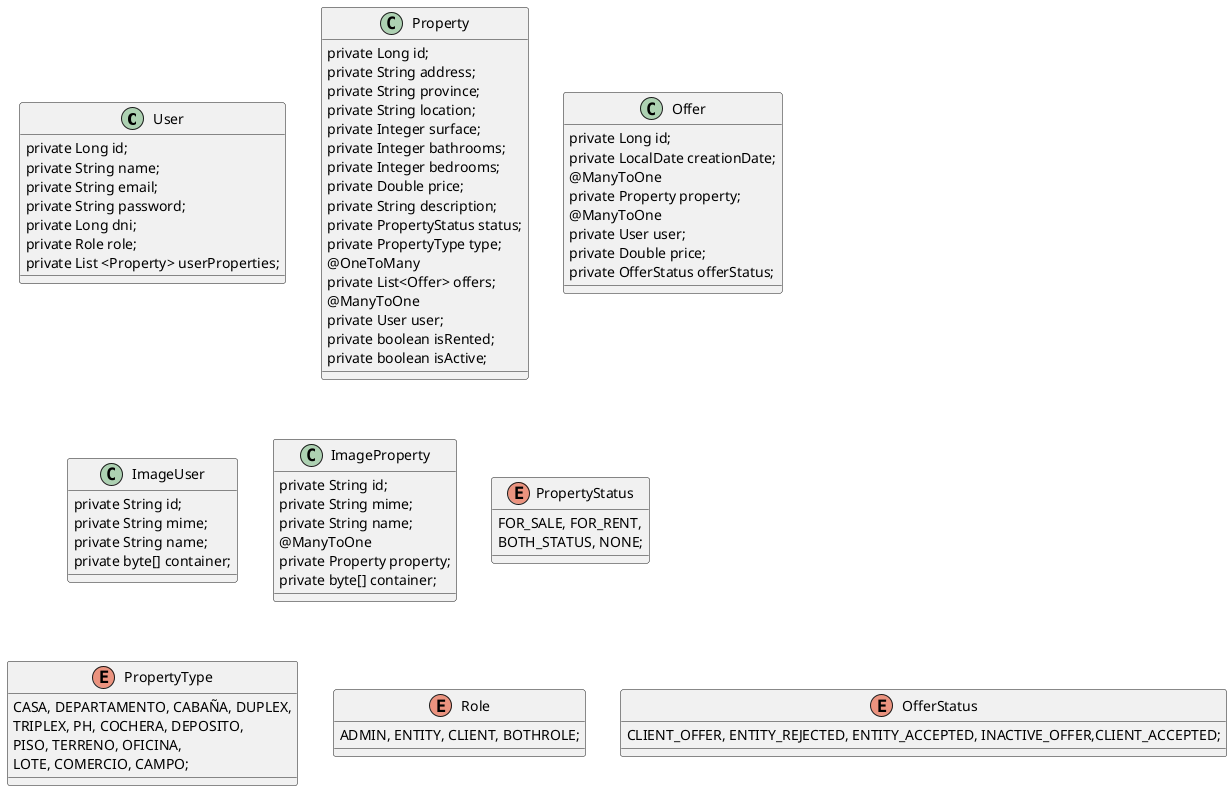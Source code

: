 @startuml
'https://plantuml.com/class-diagram

class User {

    private Long id;
    private String name;
    private String email;
    private String password;
    private Long dni;
    private Role role;
    private List <Property> userProperties;
       }
class Property {
        private Long id;
        private String address;
        private String province;
        private String location;
        private Integer surface;
        private Integer bathrooms;
        private Integer bedrooms;
        private Double price;
        private String description;
        private PropertyStatus status;
        private PropertyType type;
        @OneToMany
        private List<Offer> offers;
        @ManyToOne
        private User user;
        private boolean isRented;
        private boolean isActive;
        }
class Offer {
    private Long id;
    private LocalDate creationDate;
    @ManyToOne
    private Property property;
    @ManyToOne
    private User user;
    private Double price;
    private OfferStatus offerStatus;
    }
class ImageUser {
    private String id;
    private String mime;
    private String name;
    private byte[] container;
                }
class ImageProperty {
    private String id;
    private String mime;
    private String name;
    @ManyToOne
    private Property property;
    private byte[] container;
    }

enum PropertyStatus {
    FOR_SALE, FOR_RENT,
    BOTH_STATUS, NONE;
}
enum PropertyType {
    CASA, DEPARTAMENTO, CABAÑA, DUPLEX,
    TRIPLEX, PH, COCHERA, DEPOSITO,
    PISO, TERRENO, OFICINA,
    LOTE, COMERCIO, CAMPO;
}
enum Role {
    ADMIN, ENTITY, CLIENT, BOTHROLE;
}
enum OfferStatus {
    CLIENT_OFFER, ENTITY_REJECTED, ENTITY_ACCEPTED, INACTIVE_OFFER,CLIENT_ACCEPTED;
}



@enduml